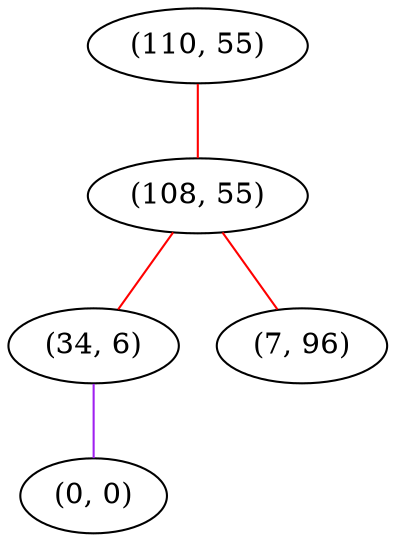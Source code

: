 graph "" {
"(110, 55)";
"(108, 55)";
"(34, 6)";
"(7, 96)";
"(0, 0)";
"(110, 55)" -- "(108, 55)"  [color=red, key=0, weight=1];
"(108, 55)" -- "(34, 6)"  [color=red, key=0, weight=1];
"(108, 55)" -- "(7, 96)"  [color=red, key=0, weight=1];
"(34, 6)" -- "(0, 0)"  [color=purple, key=0, weight=4];
}
